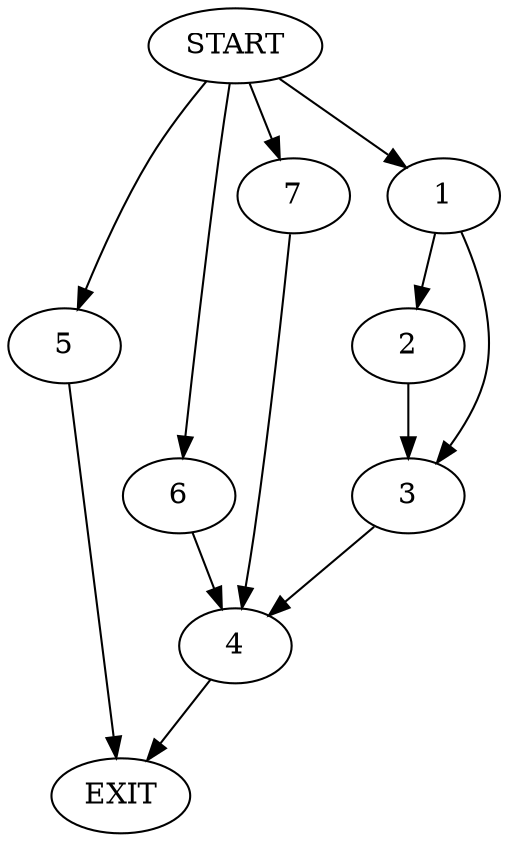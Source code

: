 digraph {
0 [label="START"]
8 [label="EXIT"]
0 -> 1
1 -> 2
1 -> 3
2 -> 3
3 -> 4
4 -> 8
0 -> 5
5 -> 8
0 -> 6
6 -> 4
0 -> 7
7 -> 4
}
